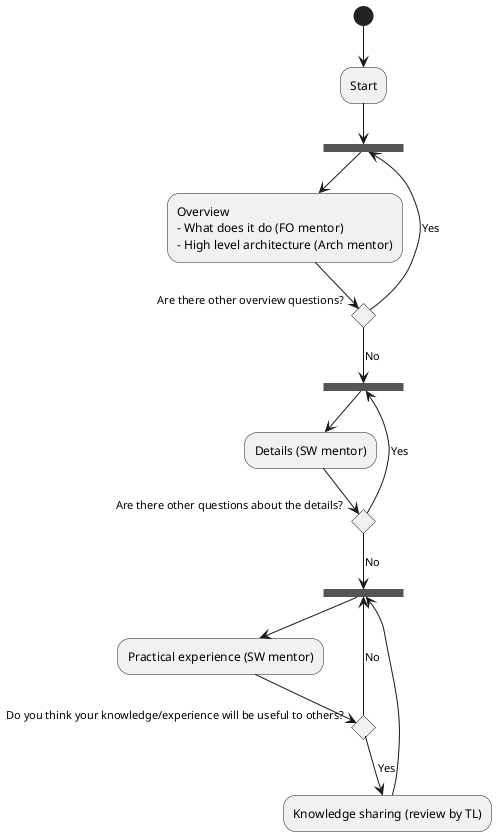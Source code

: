 	
@startuml
(*) --> "Start"
--> ==PreOverview===
--> "Overview
- What does it do (FO mentor)
- High level architecture (Arch mentor)" as C1

if "Are there other overview questions?" then
  -->[Yes] ==PreOverview===
else
  -->[No] ==PreDetails===
endif

--> "Details (SW mentor)" as C2
if "Are there other questions about the details?" then
  -->[Yes] ==PreDetails===
else
  -->[No] ==PrePractical===
endif

--> "Practical experience (SW mentor)" as C3
if "Do you think your knowledge/experience will be useful to others?" then
  -->[Yes] "Knowledge sharing (review by TL)" as C4
  --> ==PrePractical===
else
  --> [No] ==PrePractical===
endif

@enduml
